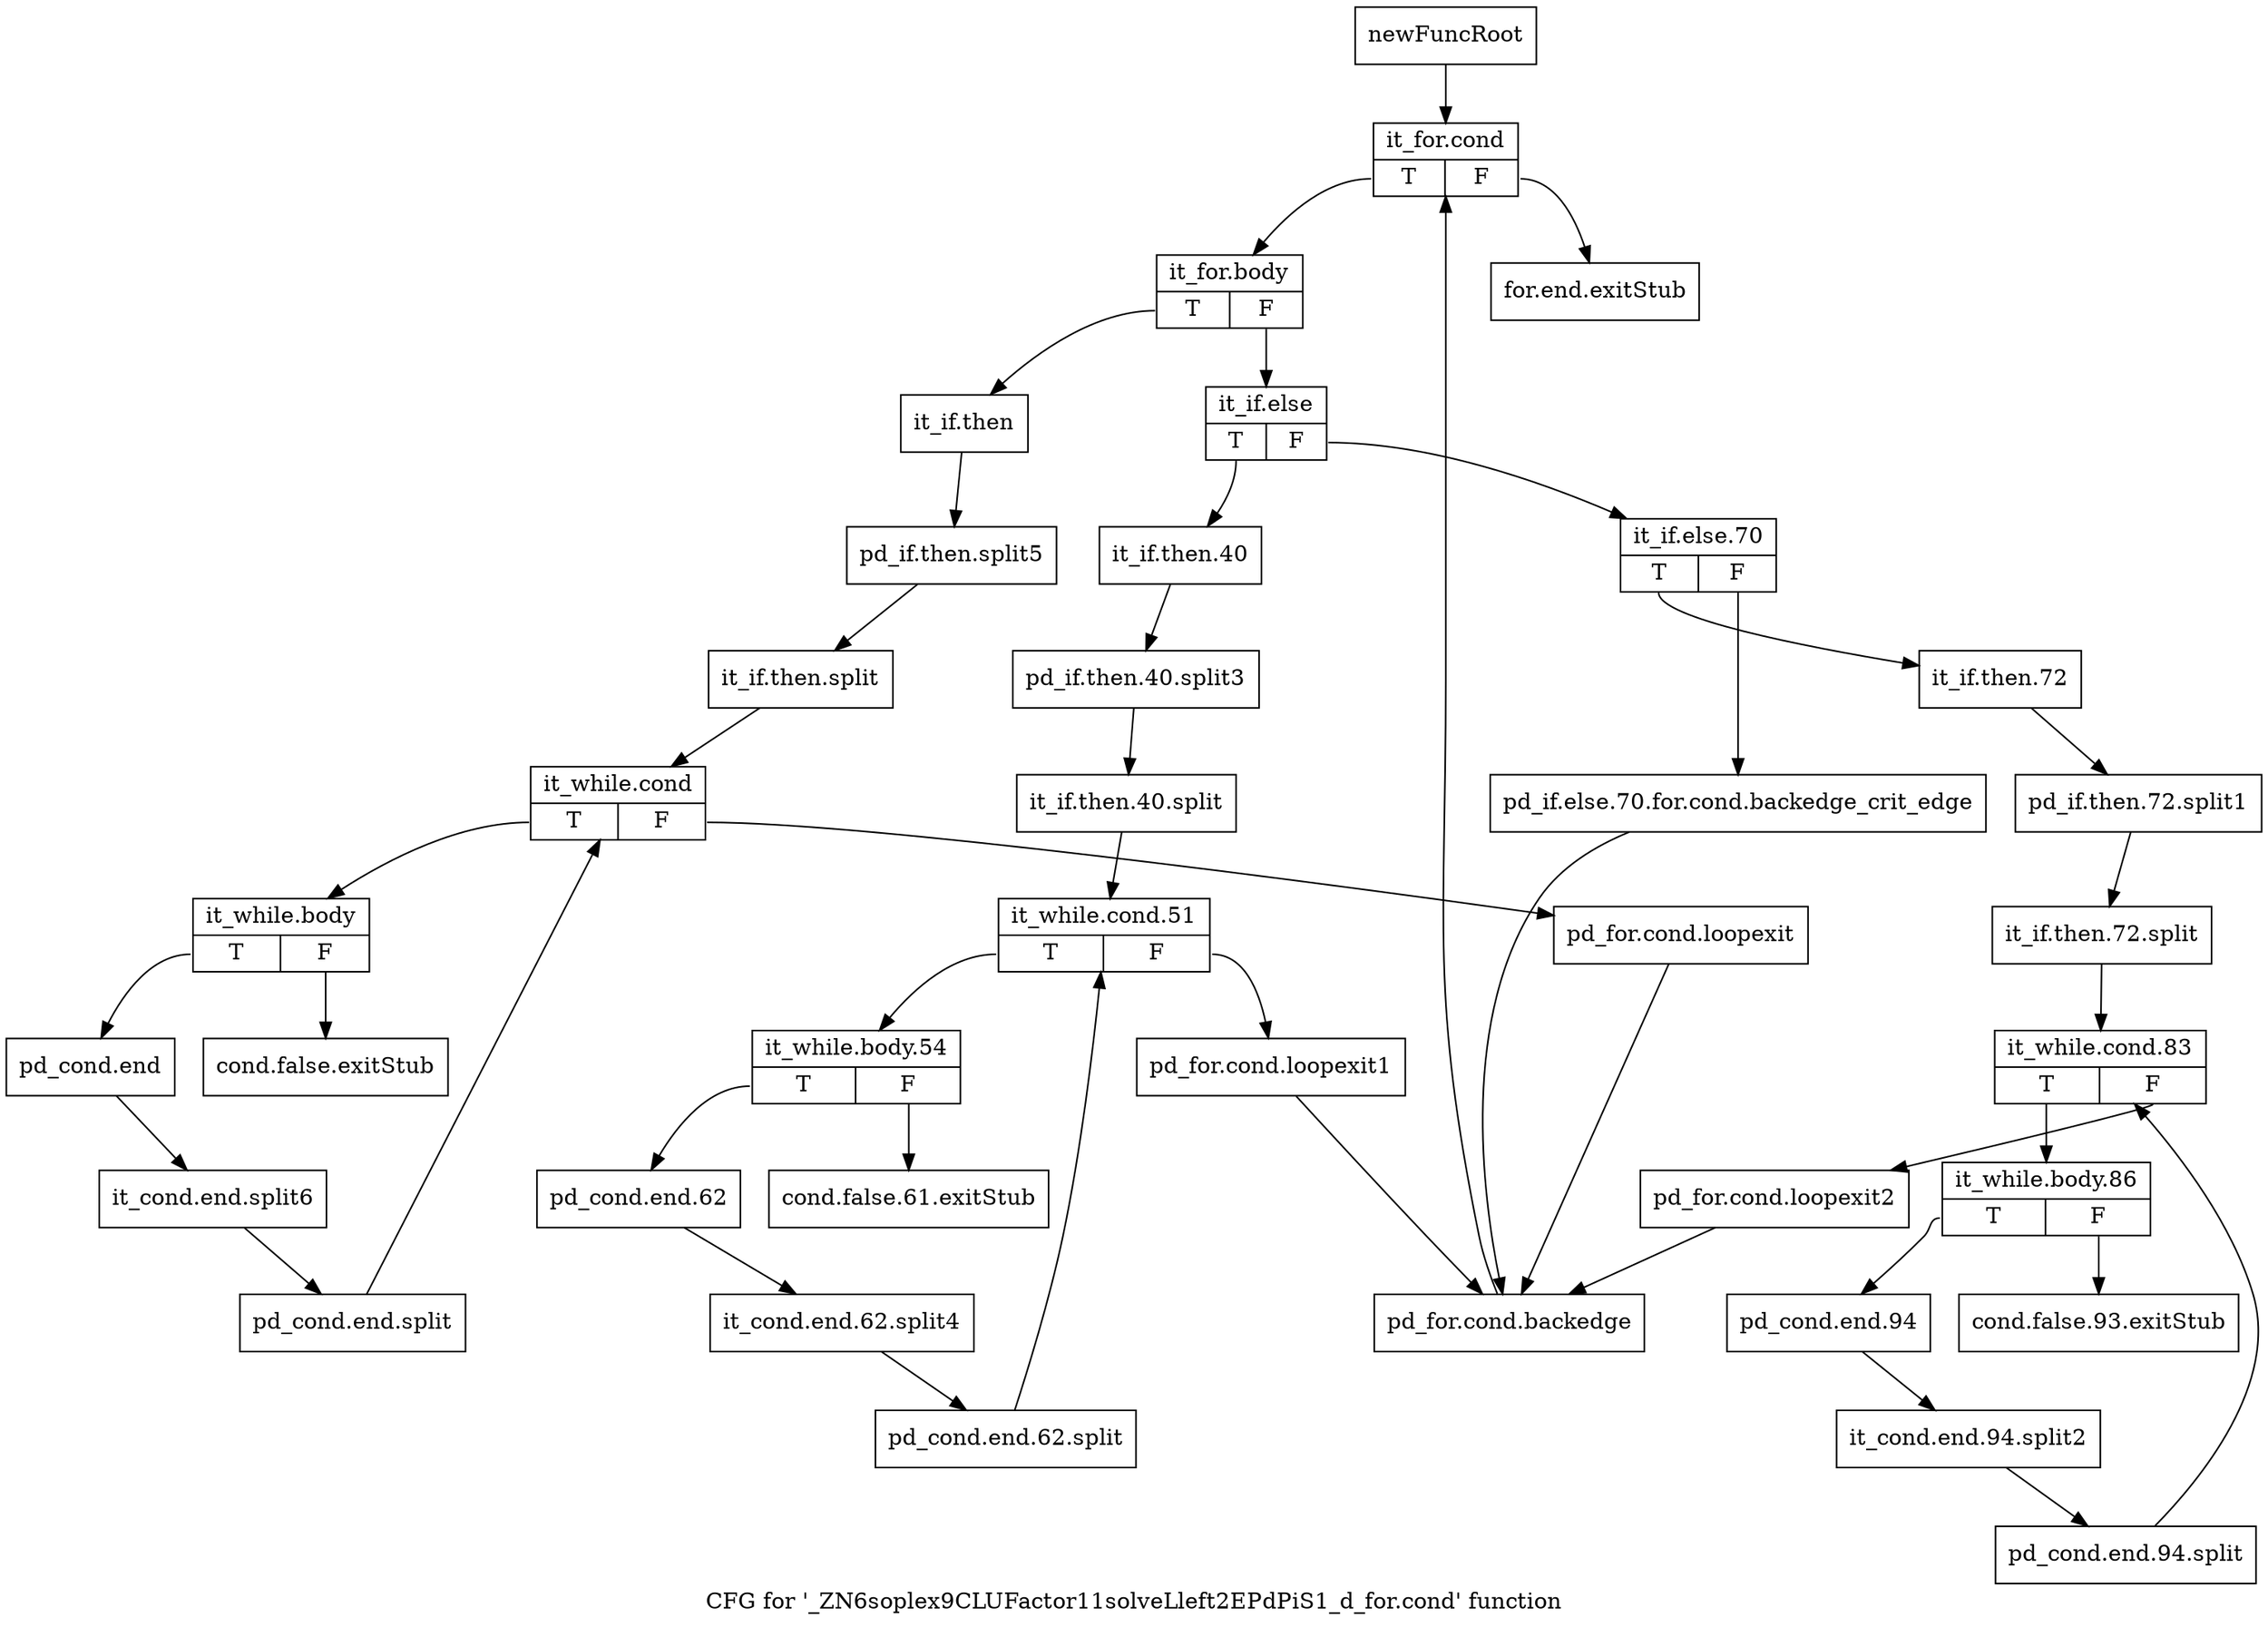 digraph "CFG for '_ZN6soplex9CLUFactor11solveLleft2EPdPiS1_d_for.cond' function" {
	label="CFG for '_ZN6soplex9CLUFactor11solveLleft2EPdPiS1_d_for.cond' function";

	Node0x2d22370 [shape=record,label="{newFuncRoot}"];
	Node0x2d22370 -> Node0x2d22500;
	Node0x2d223c0 [shape=record,label="{for.end.exitStub}"];
	Node0x2d22410 [shape=record,label="{cond.false.93.exitStub}"];
	Node0x2d22460 [shape=record,label="{cond.false.61.exitStub}"];
	Node0x2d224b0 [shape=record,label="{cond.false.exitStub}"];
	Node0x2d22500 [shape=record,label="{it_for.cond|{<s0>T|<s1>F}}"];
	Node0x2d22500:s0 -> Node0x2d22550;
	Node0x2d22500:s1 -> Node0x2d223c0;
	Node0x2d22550 [shape=record,label="{it_for.body|{<s0>T|<s1>F}}"];
	Node0x2d22550:s0 -> Node0x2d229b0;
	Node0x2d22550:s1 -> Node0x2d225a0;
	Node0x2d225a0 [shape=record,label="{it_if.else|{<s0>T|<s1>F}}"];
	Node0x2d225a0:s0 -> Node0x2d22820;
	Node0x2d225a0:s1 -> Node0x2d225f0;
	Node0x2d225f0 [shape=record,label="{it_if.else.70|{<s0>T|<s1>F}}"];
	Node0x2d225f0:s0 -> Node0x2d22690;
	Node0x2d225f0:s1 -> Node0x2d22640;
	Node0x2d22640 [shape=record,label="{pd_if.else.70.for.cond.backedge_crit_edge}"];
	Node0x2d22640 -> Node0x2d22aa0;
	Node0x2d22690 [shape=record,label="{it_if.then.72}"];
	Node0x2d22690 -> Node0x3476610;
	Node0x3476610 [shape=record,label="{pd_if.then.72.split1}"];
	Node0x3476610 -> Node0x34767f0;
	Node0x34767f0 [shape=record,label="{it_if.then.72.split}"];
	Node0x34767f0 -> Node0x2d226e0;
	Node0x2d226e0 [shape=record,label="{it_while.cond.83|{<s0>T|<s1>F}}"];
	Node0x2d226e0:s0 -> Node0x2d22780;
	Node0x2d226e0:s1 -> Node0x2d22730;
	Node0x2d22730 [shape=record,label="{pd_for.cond.loopexit2}"];
	Node0x2d22730 -> Node0x2d22aa0;
	Node0x2d22780 [shape=record,label="{it_while.body.86|{<s0>T|<s1>F}}"];
	Node0x2d22780:s0 -> Node0x2d227d0;
	Node0x2d22780:s1 -> Node0x2d22410;
	Node0x2d227d0 [shape=record,label="{pd_cond.end.94}"];
	Node0x2d227d0 -> Node0x34768c0;
	Node0x34768c0 [shape=record,label="{it_cond.end.94.split2}"];
	Node0x34768c0 -> Node0x3476690;
	Node0x3476690 [shape=record,label="{pd_cond.end.94.split}"];
	Node0x3476690 -> Node0x2d226e0;
	Node0x2d22820 [shape=record,label="{it_if.then.40}"];
	Node0x2d22820 -> Node0x3476af0;
	Node0x3476af0 [shape=record,label="{pd_if.then.40.split3}"];
	Node0x3476af0 -> Node0x3476740;
	Node0x3476740 [shape=record,label="{it_if.then.40.split}"];
	Node0x3476740 -> Node0x2d22870;
	Node0x2d22870 [shape=record,label="{it_while.cond.51|{<s0>T|<s1>F}}"];
	Node0x2d22870:s0 -> Node0x2d22910;
	Node0x2d22870:s1 -> Node0x2d228c0;
	Node0x2d228c0 [shape=record,label="{pd_for.cond.loopexit1}"];
	Node0x2d228c0 -> Node0x2d22aa0;
	Node0x2d22910 [shape=record,label="{it_while.body.54|{<s0>T|<s1>F}}"];
	Node0x2d22910:s0 -> Node0x2d22960;
	Node0x2d22910:s1 -> Node0x2d22460;
	Node0x2d22960 [shape=record,label="{pd_cond.end.62}"];
	Node0x2d22960 -> Node0x3476a10;
	Node0x3476a10 [shape=record,label="{it_cond.end.62.split4}"];
	Node0x3476a10 -> Node0x3476990;
	Node0x3476990 [shape=record,label="{pd_cond.end.62.split}"];
	Node0x3476990 -> Node0x2d22870;
	Node0x2d229b0 [shape=record,label="{it_if.then}"];
	Node0x2d229b0 -> Node0x3476c70;
	Node0x3476c70 [shape=record,label="{pd_if.then.split5}"];
	Node0x3476c70 -> Node0x3476df0;
	Node0x3476df0 [shape=record,label="{it_if.then.split}"];
	Node0x3476df0 -> Node0x2d22a00;
	Node0x2d22a00 [shape=record,label="{it_while.cond|{<s0>T|<s1>F}}"];
	Node0x2d22a00:s0 -> Node0x2d22af0;
	Node0x2d22a00:s1 -> Node0x2d22a50;
	Node0x2d22a50 [shape=record,label="{pd_for.cond.loopexit}"];
	Node0x2d22a50 -> Node0x2d22aa0;
	Node0x2d22aa0 [shape=record,label="{pd_for.cond.backedge}"];
	Node0x2d22aa0 -> Node0x2d22500;
	Node0x2d22af0 [shape=record,label="{it_while.body|{<s0>T|<s1>F}}"];
	Node0x2d22af0:s0 -> Node0x2d22b40;
	Node0x2d22af0:s1 -> Node0x2d224b0;
	Node0x2d22b40 [shape=record,label="{pd_cond.end}"];
	Node0x2d22b40 -> Node0x3476b70;
	Node0x3476b70 [shape=record,label="{it_cond.end.split6}"];
	Node0x3476b70 -> Node0x3476cf0;
	Node0x3476cf0 [shape=record,label="{pd_cond.end.split}"];
	Node0x3476cf0 -> Node0x2d22a00;
}
